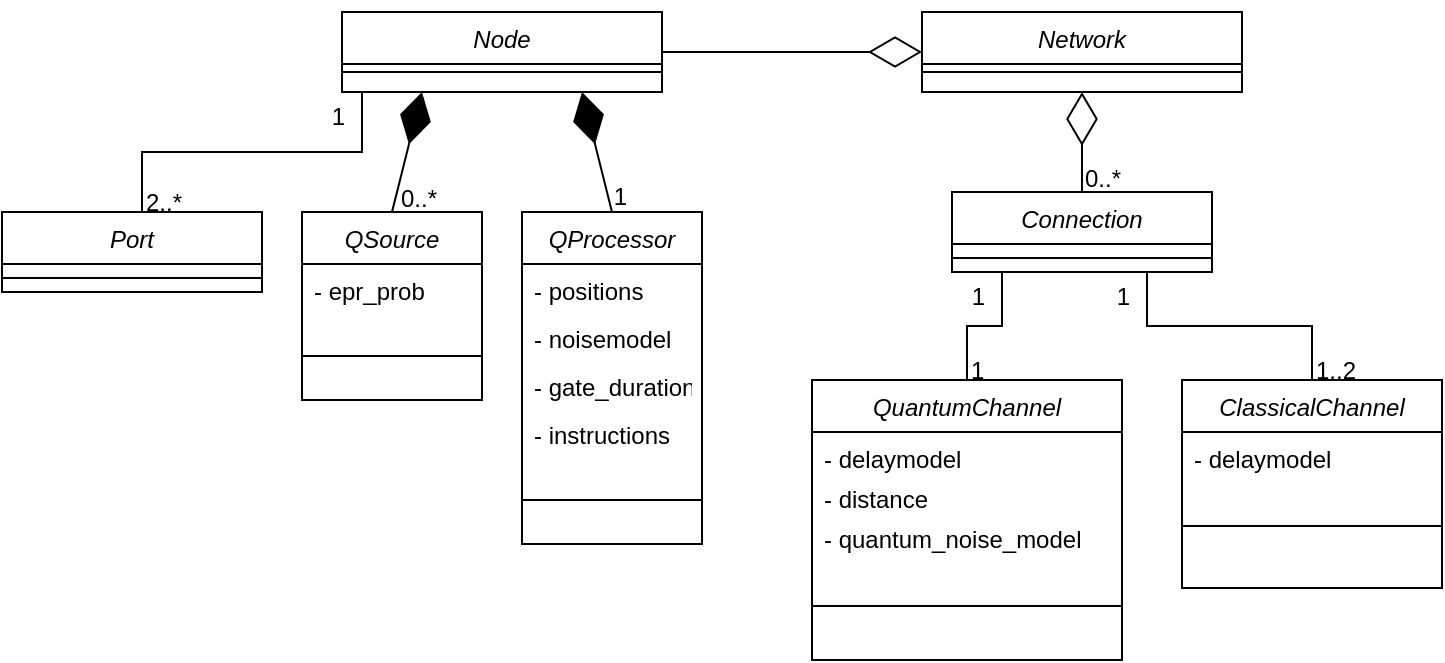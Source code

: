 <mxfile version="24.1.0" type="device">
  <diagram id="C5RBs43oDa-KdzZeNtuy" name="Page-1">
    <mxGraphModel dx="810" dy="454" grid="1" gridSize="10" guides="1" tooltips="1" connect="1" arrows="1" fold="1" page="1" pageScale="1" pageWidth="827" pageHeight="1169" math="0" shadow="0">
      <root>
        <mxCell id="WIyWlLk6GJQsqaUBKTNV-0" />
        <mxCell id="WIyWlLk6GJQsqaUBKTNV-1" parent="WIyWlLk6GJQsqaUBKTNV-0" />
        <mxCell id="4UrJrqEXT7uLGCO6xylo-0" value="Network" style="swimlane;fontStyle=2;align=center;verticalAlign=top;childLayout=stackLayout;horizontal=1;startSize=26;horizontalStack=0;resizeParent=1;resizeLast=0;collapsible=1;marginBottom=0;rounded=0;shadow=0;strokeWidth=1;" vertex="1" parent="WIyWlLk6GJQsqaUBKTNV-1">
          <mxGeometry x="470" y="80" width="160" height="40" as="geometry">
            <mxRectangle x="230" y="140" width="160" height="26" as="alternateBounds" />
          </mxGeometry>
        </mxCell>
        <mxCell id="4UrJrqEXT7uLGCO6xylo-4" value="" style="line;html=1;strokeWidth=1;align=left;verticalAlign=middle;spacingTop=-1;spacingLeft=3;spacingRight=3;rotatable=0;labelPosition=right;points=[];portConstraint=eastwest;" vertex="1" parent="4UrJrqEXT7uLGCO6xylo-0">
          <mxGeometry y="26" width="160" height="8" as="geometry" />
        </mxCell>
        <mxCell id="4UrJrqEXT7uLGCO6xylo-6" value="Node" style="swimlane;fontStyle=2;align=center;verticalAlign=top;childLayout=stackLayout;horizontal=1;startSize=26;horizontalStack=0;resizeParent=1;resizeLast=0;collapsible=1;marginBottom=0;rounded=0;shadow=0;strokeWidth=1;" vertex="1" parent="WIyWlLk6GJQsqaUBKTNV-1">
          <mxGeometry x="180" y="80" width="160" height="40" as="geometry">
            <mxRectangle x="230" y="140" width="160" height="26" as="alternateBounds" />
          </mxGeometry>
        </mxCell>
        <mxCell id="4UrJrqEXT7uLGCO6xylo-7" value="" style="line;html=1;strokeWidth=1;align=left;verticalAlign=middle;spacingTop=-1;spacingLeft=3;spacingRight=3;rotatable=0;labelPosition=right;points=[];portConstraint=eastwest;" vertex="1" parent="4UrJrqEXT7uLGCO6xylo-6">
          <mxGeometry y="26" width="160" height="8" as="geometry" />
        </mxCell>
        <mxCell id="4UrJrqEXT7uLGCO6xylo-9" value="" style="endArrow=diamondThin;endFill=0;endSize=24;html=1;rounded=0;entryX=0;entryY=0.5;entryDx=0;entryDy=0;exitX=1;exitY=0.5;exitDx=0;exitDy=0;" edge="1" parent="WIyWlLk6GJQsqaUBKTNV-1" source="4UrJrqEXT7uLGCO6xylo-6" target="4UrJrqEXT7uLGCO6xylo-0">
          <mxGeometry width="160" relative="1" as="geometry">
            <mxPoint x="320" y="140" as="sourcePoint" />
            <mxPoint x="480" y="140" as="targetPoint" />
          </mxGeometry>
        </mxCell>
        <mxCell id="4UrJrqEXT7uLGCO6xylo-11" value="QSource" style="swimlane;fontStyle=2;align=center;verticalAlign=top;childLayout=stackLayout;horizontal=1;startSize=26;horizontalStack=0;resizeParent=1;resizeLast=0;collapsible=1;marginBottom=0;rounded=0;shadow=0;strokeWidth=1;" vertex="1" parent="WIyWlLk6GJQsqaUBKTNV-1">
          <mxGeometry x="160" y="180" width="90" height="94" as="geometry">
            <mxRectangle x="230" y="140" width="160" height="26" as="alternateBounds" />
          </mxGeometry>
        </mxCell>
        <mxCell id="4UrJrqEXT7uLGCO6xylo-45" value="- epr_prob" style="text;align=left;verticalAlign=top;spacingLeft=4;spacingRight=4;overflow=hidden;rotatable=0;points=[[0,0.5],[1,0.5]];portConstraint=eastwest;" vertex="1" parent="4UrJrqEXT7uLGCO6xylo-11">
          <mxGeometry y="26" width="90" height="24" as="geometry" />
        </mxCell>
        <mxCell id="4UrJrqEXT7uLGCO6xylo-12" value="" style="line;html=1;strokeWidth=1;align=left;verticalAlign=middle;spacingTop=-1;spacingLeft=3;spacingRight=3;rotatable=0;labelPosition=right;points=[];portConstraint=eastwest;" vertex="1" parent="4UrJrqEXT7uLGCO6xylo-11">
          <mxGeometry y="50" width="90" height="44" as="geometry" />
        </mxCell>
        <mxCell id="4UrJrqEXT7uLGCO6xylo-13" value="QProcessor" style="swimlane;fontStyle=2;align=center;verticalAlign=top;childLayout=stackLayout;horizontal=1;startSize=26;horizontalStack=0;resizeParent=1;resizeLast=0;collapsible=1;marginBottom=0;rounded=0;shadow=0;strokeWidth=1;" vertex="1" parent="WIyWlLk6GJQsqaUBKTNV-1">
          <mxGeometry x="270" y="180" width="90" height="166" as="geometry">
            <mxRectangle x="230" y="140" width="160" height="26" as="alternateBounds" />
          </mxGeometry>
        </mxCell>
        <mxCell id="4UrJrqEXT7uLGCO6xylo-17" value="- positions" style="text;align=left;verticalAlign=top;spacingLeft=4;spacingRight=4;overflow=hidden;rotatable=0;points=[[0,0.5],[1,0.5]];portConstraint=eastwest;" vertex="1" parent="4UrJrqEXT7uLGCO6xylo-13">
          <mxGeometry y="26" width="90" height="24" as="geometry" />
        </mxCell>
        <mxCell id="4UrJrqEXT7uLGCO6xylo-31" value="- noisemodel" style="text;align=left;verticalAlign=top;spacingLeft=4;spacingRight=4;overflow=hidden;rotatable=0;points=[[0,0.5],[1,0.5]];portConstraint=eastwest;" vertex="1" parent="4UrJrqEXT7uLGCO6xylo-13">
          <mxGeometry y="50" width="90" height="24" as="geometry" />
        </mxCell>
        <mxCell id="4UrJrqEXT7uLGCO6xylo-33" value="- gate_duration" style="text;align=left;verticalAlign=top;spacingLeft=4;spacingRight=4;overflow=hidden;rotatable=0;points=[[0,0.5],[1,0.5]];portConstraint=eastwest;" vertex="1" parent="4UrJrqEXT7uLGCO6xylo-13">
          <mxGeometry y="74" width="90" height="24" as="geometry" />
        </mxCell>
        <mxCell id="4UrJrqEXT7uLGCO6xylo-50" value="- instructions" style="text;align=left;verticalAlign=top;spacingLeft=4;spacingRight=4;overflow=hidden;rotatable=0;points=[[0,0.5],[1,0.5]];portConstraint=eastwest;" vertex="1" parent="4UrJrqEXT7uLGCO6xylo-13">
          <mxGeometry y="98" width="90" height="24" as="geometry" />
        </mxCell>
        <mxCell id="4UrJrqEXT7uLGCO6xylo-14" value="" style="line;html=1;strokeWidth=1;align=left;verticalAlign=middle;spacingTop=-1;spacingLeft=3;spacingRight=3;rotatable=0;labelPosition=right;points=[];portConstraint=eastwest;" vertex="1" parent="4UrJrqEXT7uLGCO6xylo-13">
          <mxGeometry y="122" width="90" height="44" as="geometry" />
        </mxCell>
        <mxCell id="4UrJrqEXT7uLGCO6xylo-15" value="" style="endArrow=diamondThin;endFill=1;endSize=24;html=1;rounded=0;entryX=0.25;entryY=1;entryDx=0;entryDy=0;exitX=0.5;exitY=0;exitDx=0;exitDy=0;" edge="1" parent="WIyWlLk6GJQsqaUBKTNV-1" source="4UrJrqEXT7uLGCO6xylo-11" target="4UrJrqEXT7uLGCO6xylo-6">
          <mxGeometry width="160" relative="1" as="geometry">
            <mxPoint x="200" y="170" as="sourcePoint" />
            <mxPoint x="490" y="240" as="targetPoint" />
          </mxGeometry>
        </mxCell>
        <mxCell id="4UrJrqEXT7uLGCO6xylo-16" value="" style="endArrow=diamondThin;endFill=1;endSize=24;html=1;rounded=0;entryX=0.75;entryY=1;entryDx=0;entryDy=0;exitX=0.5;exitY=0;exitDx=0;exitDy=0;" edge="1" parent="WIyWlLk6GJQsqaUBKTNV-1" source="4UrJrqEXT7uLGCO6xylo-13" target="4UrJrqEXT7uLGCO6xylo-6">
          <mxGeometry width="160" relative="1" as="geometry">
            <mxPoint x="330" y="240" as="sourcePoint" />
            <mxPoint x="490" y="240" as="targetPoint" />
          </mxGeometry>
        </mxCell>
        <mxCell id="4UrJrqEXT7uLGCO6xylo-18" value="Connection" style="swimlane;fontStyle=2;align=center;verticalAlign=top;childLayout=stackLayout;horizontal=1;startSize=26;horizontalStack=0;resizeParent=1;resizeLast=0;collapsible=1;marginBottom=0;rounded=0;shadow=0;strokeWidth=1;" vertex="1" parent="WIyWlLk6GJQsqaUBKTNV-1">
          <mxGeometry x="485" y="170" width="130" height="40" as="geometry">
            <mxRectangle x="230" y="140" width="160" height="26" as="alternateBounds" />
          </mxGeometry>
        </mxCell>
        <mxCell id="4UrJrqEXT7uLGCO6xylo-19" value="" style="line;html=1;strokeWidth=1;align=left;verticalAlign=middle;spacingTop=-1;spacingLeft=3;spacingRight=3;rotatable=0;labelPosition=right;points=[];portConstraint=eastwest;" vertex="1" parent="4UrJrqEXT7uLGCO6xylo-18">
          <mxGeometry y="26" width="130" height="14" as="geometry" />
        </mxCell>
        <mxCell id="4UrJrqEXT7uLGCO6xylo-22" value="" style="endArrow=diamondThin;endFill=0;endSize=24;html=1;rounded=0;entryX=0.5;entryY=1;entryDx=0;entryDy=0;" edge="1" parent="WIyWlLk6GJQsqaUBKTNV-1" source="4UrJrqEXT7uLGCO6xylo-18" target="4UrJrqEXT7uLGCO6xylo-0">
          <mxGeometry width="160" relative="1" as="geometry">
            <mxPoint x="330" y="240" as="sourcePoint" />
            <mxPoint x="540" y="120" as="targetPoint" />
          </mxGeometry>
        </mxCell>
        <mxCell id="4UrJrqEXT7uLGCO6xylo-23" value="ClassicalChannel" style="swimlane;fontStyle=2;align=center;verticalAlign=top;childLayout=stackLayout;horizontal=1;startSize=26;horizontalStack=0;resizeParent=1;resizeLast=0;collapsible=1;marginBottom=0;rounded=0;shadow=0;strokeWidth=1;" vertex="1" parent="WIyWlLk6GJQsqaUBKTNV-1">
          <mxGeometry x="600" y="264" width="130" height="104" as="geometry">
            <mxRectangle x="230" y="140" width="160" height="26" as="alternateBounds" />
          </mxGeometry>
        </mxCell>
        <mxCell id="4UrJrqEXT7uLGCO6xylo-29" value="- delaymodel" style="text;align=left;verticalAlign=top;spacingLeft=4;spacingRight=4;overflow=hidden;rotatable=0;points=[[0,0.5],[1,0.5]];portConstraint=eastwest;" vertex="1" parent="4UrJrqEXT7uLGCO6xylo-23">
          <mxGeometry y="26" width="130" height="20" as="geometry" />
        </mxCell>
        <mxCell id="4UrJrqEXT7uLGCO6xylo-24" value="" style="line;html=1;strokeWidth=1;align=left;verticalAlign=middle;spacingTop=-1;spacingLeft=3;spacingRight=3;rotatable=0;labelPosition=right;points=[];portConstraint=eastwest;" vertex="1" parent="4UrJrqEXT7uLGCO6xylo-23">
          <mxGeometry y="46" width="130" height="54" as="geometry" />
        </mxCell>
        <mxCell id="4UrJrqEXT7uLGCO6xylo-35" value="QuantumChannel" style="swimlane;fontStyle=2;align=center;verticalAlign=top;childLayout=stackLayout;horizontal=1;startSize=26;horizontalStack=0;resizeParent=1;resizeLast=0;collapsible=1;marginBottom=0;rounded=0;shadow=0;strokeWidth=1;" vertex="1" parent="WIyWlLk6GJQsqaUBKTNV-1">
          <mxGeometry x="415" y="264" width="155" height="140" as="geometry">
            <mxRectangle x="230" y="140" width="160" height="26" as="alternateBounds" />
          </mxGeometry>
        </mxCell>
        <mxCell id="4UrJrqEXT7uLGCO6xylo-36" value="- delaymodel" style="text;align=left;verticalAlign=top;spacingLeft=4;spacingRight=4;overflow=hidden;rotatable=0;points=[[0,0.5],[1,0.5]];portConstraint=eastwest;" vertex="1" parent="4UrJrqEXT7uLGCO6xylo-35">
          <mxGeometry y="26" width="155" height="20" as="geometry" />
        </mxCell>
        <mxCell id="4UrJrqEXT7uLGCO6xylo-38" value="- distance" style="text;align=left;verticalAlign=top;spacingLeft=4;spacingRight=4;overflow=hidden;rotatable=0;points=[[0,0.5],[1,0.5]];portConstraint=eastwest;" vertex="1" parent="4UrJrqEXT7uLGCO6xylo-35">
          <mxGeometry y="46" width="155" height="20" as="geometry" />
        </mxCell>
        <mxCell id="4UrJrqEXT7uLGCO6xylo-39" value="- quantum_noise_model" style="text;align=left;verticalAlign=top;spacingLeft=4;spacingRight=4;overflow=hidden;rotatable=0;points=[[0,0.5],[1,0.5]];portConstraint=eastwest;" vertex="1" parent="4UrJrqEXT7uLGCO6xylo-35">
          <mxGeometry y="66" width="155" height="20" as="geometry" />
        </mxCell>
        <mxCell id="4UrJrqEXT7uLGCO6xylo-37" value="" style="line;html=1;strokeWidth=1;align=left;verticalAlign=middle;spacingTop=-1;spacingLeft=3;spacingRight=3;rotatable=0;labelPosition=right;points=[];portConstraint=eastwest;" vertex="1" parent="4UrJrqEXT7uLGCO6xylo-35">
          <mxGeometry y="86" width="155" height="54" as="geometry" />
        </mxCell>
        <mxCell id="4UrJrqEXT7uLGCO6xylo-40" value="" style="endArrow=none;shadow=0;strokeWidth=1;rounded=0;curved=0;endFill=0;edgeStyle=elbowEdgeStyle;elbow=vertical;exitX=0.5;exitY=0;exitDx=0;exitDy=0;" edge="1" parent="WIyWlLk6GJQsqaUBKTNV-1" source="4UrJrqEXT7uLGCO6xylo-35">
          <mxGeometry x="0.5" y="41" relative="1" as="geometry">
            <mxPoint x="380" y="189" as="sourcePoint" />
            <mxPoint x="510" y="210" as="targetPoint" />
            <mxPoint x="-40" y="32" as="offset" />
          </mxGeometry>
        </mxCell>
        <mxCell id="4UrJrqEXT7uLGCO6xylo-41" value="1" style="resizable=0;align=left;verticalAlign=bottom;labelBackgroundColor=none;fontSize=12;" connectable="0" vertex="1" parent="4UrJrqEXT7uLGCO6xylo-40">
          <mxGeometry x="-1" relative="1" as="geometry">
            <mxPoint y="4" as="offset" />
          </mxGeometry>
        </mxCell>
        <mxCell id="4UrJrqEXT7uLGCO6xylo-42" value="1" style="resizable=0;align=right;verticalAlign=bottom;labelBackgroundColor=none;fontSize=12;" connectable="0" vertex="1" parent="4UrJrqEXT7uLGCO6xylo-40">
          <mxGeometry x="1" relative="1" as="geometry">
            <mxPoint x="-7" y="21" as="offset" />
          </mxGeometry>
        </mxCell>
        <mxCell id="4UrJrqEXT7uLGCO6xylo-46" value="" style="endArrow=none;shadow=0;strokeWidth=1;rounded=0;curved=0;endFill=0;edgeStyle=elbowEdgeStyle;elbow=vertical;exitX=0.5;exitY=0;exitDx=0;exitDy=0;entryX=0.75;entryY=1;entryDx=0;entryDy=0;" edge="1" parent="WIyWlLk6GJQsqaUBKTNV-1" source="4UrJrqEXT7uLGCO6xylo-23" target="4UrJrqEXT7uLGCO6xylo-18">
          <mxGeometry x="0.5" y="41" relative="1" as="geometry">
            <mxPoint x="503" y="274" as="sourcePoint" />
            <mxPoint x="520" y="220" as="targetPoint" />
            <mxPoint x="-40" y="32" as="offset" />
          </mxGeometry>
        </mxCell>
        <mxCell id="4UrJrqEXT7uLGCO6xylo-47" value="1..2" style="resizable=0;align=left;verticalAlign=bottom;labelBackgroundColor=none;fontSize=12;" connectable="0" vertex="1" parent="4UrJrqEXT7uLGCO6xylo-46">
          <mxGeometry x="-1" relative="1" as="geometry">
            <mxPoint y="4" as="offset" />
          </mxGeometry>
        </mxCell>
        <mxCell id="4UrJrqEXT7uLGCO6xylo-48" value="1" style="resizable=0;align=right;verticalAlign=bottom;labelBackgroundColor=none;fontSize=12;" connectable="0" vertex="1" parent="4UrJrqEXT7uLGCO6xylo-46">
          <mxGeometry x="1" relative="1" as="geometry">
            <mxPoint x="-7" y="21" as="offset" />
          </mxGeometry>
        </mxCell>
        <mxCell id="4UrJrqEXT7uLGCO6xylo-51" value="0..*" style="resizable=0;align=left;verticalAlign=bottom;labelBackgroundColor=none;fontSize=12;" connectable="0" vertex="1" parent="WIyWlLk6GJQsqaUBKTNV-1">
          <mxGeometry x="553.5" y="164" as="geometry">
            <mxPoint x="-4" y="8" as="offset" />
          </mxGeometry>
        </mxCell>
        <mxCell id="4UrJrqEXT7uLGCO6xylo-52" value="1" style="resizable=0;align=right;verticalAlign=bottom;labelBackgroundColor=none;fontSize=12;" connectable="0" vertex="1" parent="WIyWlLk6GJQsqaUBKTNV-1">
          <mxGeometry x="303" y="183" as="geometry">
            <mxPoint x="21" y="-2" as="offset" />
          </mxGeometry>
        </mxCell>
        <mxCell id="4UrJrqEXT7uLGCO6xylo-53" value="0..*" style="resizable=0;align=right;verticalAlign=bottom;labelBackgroundColor=none;fontSize=12;" connectable="0" vertex="1" parent="WIyWlLk6GJQsqaUBKTNV-1">
          <mxGeometry x="208" y="184" as="geometry">
            <mxPoint x="21" y="-2" as="offset" />
          </mxGeometry>
        </mxCell>
        <mxCell id="4UrJrqEXT7uLGCO6xylo-54" value="Port" style="swimlane;fontStyle=2;align=center;verticalAlign=top;childLayout=stackLayout;horizontal=1;startSize=26;horizontalStack=0;resizeParent=1;resizeLast=0;collapsible=1;marginBottom=0;rounded=0;shadow=0;strokeWidth=1;" vertex="1" parent="WIyWlLk6GJQsqaUBKTNV-1">
          <mxGeometry x="10" y="180" width="130" height="40" as="geometry">
            <mxRectangle x="230" y="140" width="160" height="26" as="alternateBounds" />
          </mxGeometry>
        </mxCell>
        <mxCell id="4UrJrqEXT7uLGCO6xylo-55" value="" style="line;html=1;strokeWidth=1;align=left;verticalAlign=middle;spacingTop=-1;spacingLeft=3;spacingRight=3;rotatable=0;labelPosition=right;points=[];portConstraint=eastwest;" vertex="1" parent="4UrJrqEXT7uLGCO6xylo-54">
          <mxGeometry y="26" width="130" height="14" as="geometry" />
        </mxCell>
        <mxCell id="4UrJrqEXT7uLGCO6xylo-57" value="" style="endArrow=none;shadow=0;strokeWidth=1;rounded=0;curved=0;endFill=0;edgeStyle=elbowEdgeStyle;elbow=vertical;exitX=0.5;exitY=0;exitDx=0;exitDy=0;" edge="1" parent="WIyWlLk6GJQsqaUBKTNV-1">
          <mxGeometry x="0.5" y="41" relative="1" as="geometry">
            <mxPoint x="80" y="180" as="sourcePoint" />
            <mxPoint x="190" y="120" as="targetPoint" />
            <mxPoint x="-40" y="32" as="offset" />
          </mxGeometry>
        </mxCell>
        <mxCell id="4UrJrqEXT7uLGCO6xylo-58" value="2..*" style="resizable=0;align=left;verticalAlign=bottom;labelBackgroundColor=none;fontSize=12;" connectable="0" vertex="1" parent="4UrJrqEXT7uLGCO6xylo-57">
          <mxGeometry x="-1" relative="1" as="geometry">
            <mxPoint y="4" as="offset" />
          </mxGeometry>
        </mxCell>
        <mxCell id="4UrJrqEXT7uLGCO6xylo-59" value="1" style="resizable=0;align=right;verticalAlign=bottom;labelBackgroundColor=none;fontSize=12;" connectable="0" vertex="1" parent="4UrJrqEXT7uLGCO6xylo-57">
          <mxGeometry x="1" relative="1" as="geometry">
            <mxPoint x="-7" y="21" as="offset" />
          </mxGeometry>
        </mxCell>
      </root>
    </mxGraphModel>
  </diagram>
</mxfile>
